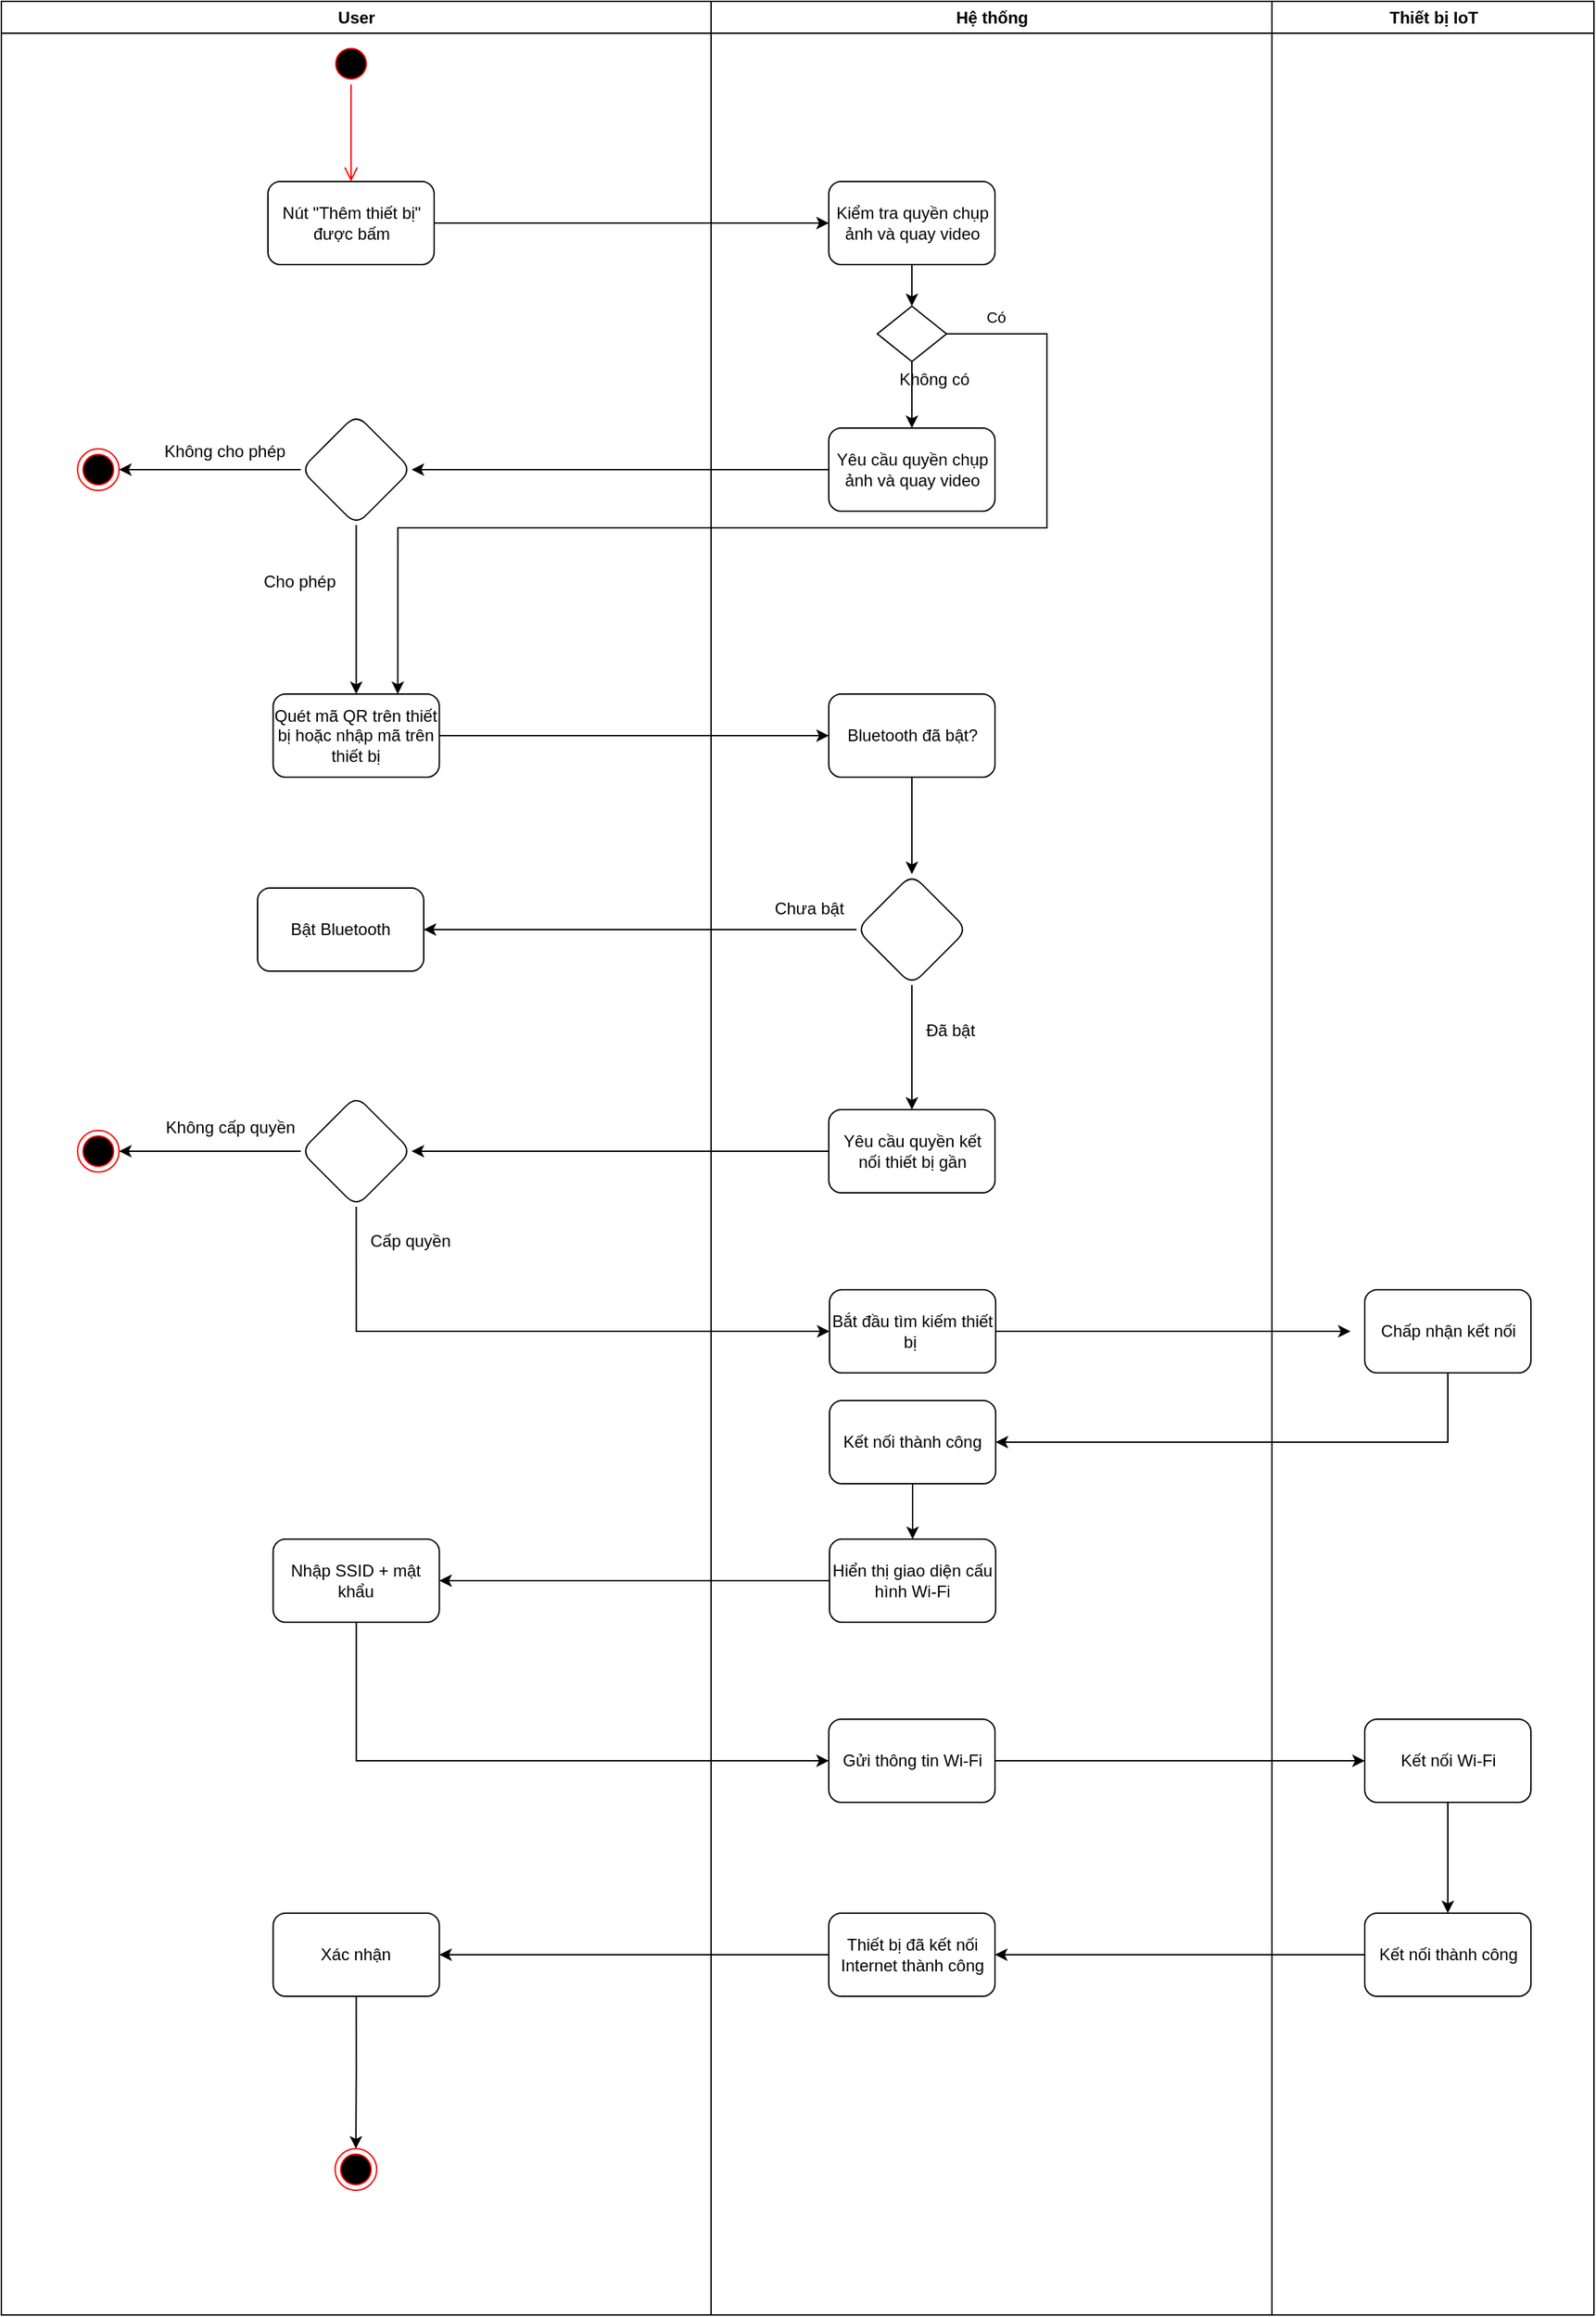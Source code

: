 <mxfile version="26.2.12">
  <diagram name="Trang-1" id="D4Qvfmtcilv9xH6Jxy6D">
    <mxGraphModel dx="1377" dy="1124" grid="1" gridSize="10" guides="1" tooltips="1" connect="1" arrows="1" fold="1" page="1" pageScale="1" pageWidth="827" pageHeight="1169" math="0" shadow="0">
      <root>
        <mxCell id="0" />
        <mxCell id="1" parent="0" />
        <mxCell id="G73VtsGW4LE3LaxtFKl6-1" value="User" style="swimlane;whiteSpace=wrap;html=1;" vertex="1" parent="1">
          <mxGeometry x="-105" y="150" width="512.5" height="1670" as="geometry">
            <mxRectangle x="200" y="150" width="70" height="30" as="alternateBounds" />
          </mxGeometry>
        </mxCell>
        <mxCell id="G73VtsGW4LE3LaxtFKl6-3" value="" style="ellipse;html=1;shape=startState;fillColor=#000000;strokeColor=#ff0000;" vertex="1" parent="G73VtsGW4LE3LaxtFKl6-1">
          <mxGeometry x="237.5" y="30" width="30" height="30" as="geometry" />
        </mxCell>
        <mxCell id="G73VtsGW4LE3LaxtFKl6-4" value="" style="html=1;verticalAlign=bottom;endArrow=open;endSize=8;strokeColor=#ff0000;rounded=0;entryX=0.5;entryY=0;entryDx=0;entryDy=0;" edge="1" source="G73VtsGW4LE3LaxtFKl6-3" parent="G73VtsGW4LE3LaxtFKl6-1" target="G73VtsGW4LE3LaxtFKl6-5">
          <mxGeometry relative="1" as="geometry">
            <mxPoint x="100" y="130" as="targetPoint" />
          </mxGeometry>
        </mxCell>
        <mxCell id="G73VtsGW4LE3LaxtFKl6-5" value="Nút &quot;Thêm thiết bị&quot; được bấm" style="rounded=1;whiteSpace=wrap;html=1;" vertex="1" parent="G73VtsGW4LE3LaxtFKl6-1">
          <mxGeometry x="192.5" y="130" width="120" height="60" as="geometry" />
        </mxCell>
        <mxCell id="G73VtsGW4LE3LaxtFKl6-21" value="" style="edgeStyle=orthogonalEdgeStyle;rounded=0;orthogonalLoop=1;jettySize=auto;html=1;" edge="1" parent="G73VtsGW4LE3LaxtFKl6-1" source="G73VtsGW4LE3LaxtFKl6-15" target="G73VtsGW4LE3LaxtFKl6-20">
          <mxGeometry relative="1" as="geometry" />
        </mxCell>
        <mxCell id="G73VtsGW4LE3LaxtFKl6-27" style="edgeStyle=orthogonalEdgeStyle;rounded=0;orthogonalLoop=1;jettySize=auto;html=1;exitX=0;exitY=0.5;exitDx=0;exitDy=0;entryX=1;entryY=0.5;entryDx=0;entryDy=0;" edge="1" parent="G73VtsGW4LE3LaxtFKl6-1" source="G73VtsGW4LE3LaxtFKl6-15" target="G73VtsGW4LE3LaxtFKl6-25">
          <mxGeometry relative="1" as="geometry" />
        </mxCell>
        <mxCell id="G73VtsGW4LE3LaxtFKl6-15" value="" style="rhombus;whiteSpace=wrap;html=1;rounded=1;" vertex="1" parent="G73VtsGW4LE3LaxtFKl6-1">
          <mxGeometry x="216.25" y="298" width="80" height="80" as="geometry" />
        </mxCell>
        <mxCell id="G73VtsGW4LE3LaxtFKl6-20" value="Quét mã QR trên thiết bị hoặc nhập mã trên thiết bị" style="whiteSpace=wrap;html=1;rounded=1;" vertex="1" parent="G73VtsGW4LE3LaxtFKl6-1">
          <mxGeometry x="196.25" y="500" width="120" height="60" as="geometry" />
        </mxCell>
        <mxCell id="G73VtsGW4LE3LaxtFKl6-25" value="" style="ellipse;html=1;shape=endState;fillColor=#000000;strokeColor=#ff0000;" vertex="1" parent="G73VtsGW4LE3LaxtFKl6-1">
          <mxGeometry x="55" y="323" width="30" height="30" as="geometry" />
        </mxCell>
        <mxCell id="G73VtsGW4LE3LaxtFKl6-22" value="Không cho phép" style="text;html=1;align=center;verticalAlign=middle;resizable=0;points=[];autosize=1;strokeColor=none;fillColor=none;" vertex="1" parent="G73VtsGW4LE3LaxtFKl6-1">
          <mxGeometry x="106.25" y="310" width="110" height="30" as="geometry" />
        </mxCell>
        <mxCell id="G73VtsGW4LE3LaxtFKl6-28" value="Cho phép" style="text;html=1;align=center;verticalAlign=middle;resizable=0;points=[];autosize=1;strokeColor=none;fillColor=none;" vertex="1" parent="G73VtsGW4LE3LaxtFKl6-1">
          <mxGeometry x="175" y="404" width="80" height="30" as="geometry" />
        </mxCell>
        <mxCell id="G73VtsGW4LE3LaxtFKl6-45" value="Bật Bluetooth" style="whiteSpace=wrap;html=1;rounded=1;" vertex="1" parent="G73VtsGW4LE3LaxtFKl6-1">
          <mxGeometry x="185" y="640" width="120" height="60" as="geometry" />
        </mxCell>
        <mxCell id="G73VtsGW4LE3LaxtFKl6-58" style="edgeStyle=orthogonalEdgeStyle;rounded=0;orthogonalLoop=1;jettySize=auto;html=1;exitX=0;exitY=0.5;exitDx=0;exitDy=0;entryX=1;entryY=0.5;entryDx=0;entryDy=0;" edge="1" parent="G73VtsGW4LE3LaxtFKl6-1" source="G73VtsGW4LE3LaxtFKl6-53" target="G73VtsGW4LE3LaxtFKl6-57">
          <mxGeometry relative="1" as="geometry" />
        </mxCell>
        <mxCell id="G73VtsGW4LE3LaxtFKl6-53" value="" style="rhombus;whiteSpace=wrap;html=1;rounded=1;" vertex="1" parent="G73VtsGW4LE3LaxtFKl6-1">
          <mxGeometry x="216.25" y="790" width="80" height="80" as="geometry" />
        </mxCell>
        <mxCell id="G73VtsGW4LE3LaxtFKl6-57" value="" style="ellipse;html=1;shape=endState;fillColor=#000000;strokeColor=#ff0000;" vertex="1" parent="G73VtsGW4LE3LaxtFKl6-1">
          <mxGeometry x="55" y="815" width="30" height="30" as="geometry" />
        </mxCell>
        <mxCell id="G73VtsGW4LE3LaxtFKl6-62" value="Cấp quyền" style="text;html=1;align=center;verticalAlign=middle;resizable=0;points=[];autosize=1;strokeColor=none;fillColor=none;" vertex="1" parent="G73VtsGW4LE3LaxtFKl6-1">
          <mxGeometry x="255" y="880" width="80" height="30" as="geometry" />
        </mxCell>
        <mxCell id="G73VtsGW4LE3LaxtFKl6-84" value="Nhập SSID + mật khẩu" style="whiteSpace=wrap;html=1;rounded=1;" vertex="1" parent="G73VtsGW4LE3LaxtFKl6-1">
          <mxGeometry x="196.25" y="1110" width="120" height="60" as="geometry" />
        </mxCell>
        <mxCell id="G73VtsGW4LE3LaxtFKl6-97" style="edgeStyle=orthogonalEdgeStyle;rounded=0;orthogonalLoop=1;jettySize=auto;html=1;exitX=0.5;exitY=1;exitDx=0;exitDy=0;entryX=0.5;entryY=0;entryDx=0;entryDy=0;" edge="1" parent="G73VtsGW4LE3LaxtFKl6-1" source="G73VtsGW4LE3LaxtFKl6-94" target="G73VtsGW4LE3LaxtFKl6-96">
          <mxGeometry relative="1" as="geometry" />
        </mxCell>
        <mxCell id="G73VtsGW4LE3LaxtFKl6-94" value="Xác nhận" style="whiteSpace=wrap;html=1;rounded=1;" vertex="1" parent="G73VtsGW4LE3LaxtFKl6-1">
          <mxGeometry x="196.25" y="1380" width="120" height="60" as="geometry" />
        </mxCell>
        <mxCell id="G73VtsGW4LE3LaxtFKl6-96" value="" style="ellipse;html=1;shape=endState;fillColor=#000000;strokeColor=#ff0000;" vertex="1" parent="G73VtsGW4LE3LaxtFKl6-1">
          <mxGeometry x="241" y="1550" width="30" height="30" as="geometry" />
        </mxCell>
        <mxCell id="G73VtsGW4LE3LaxtFKl6-2" value="Hệ thống" style="swimlane;whiteSpace=wrap;html=1;" vertex="1" parent="1">
          <mxGeometry x="407.5" y="150" width="405" height="1670" as="geometry" />
        </mxCell>
        <mxCell id="G73VtsGW4LE3LaxtFKl6-7" value="" style="rhombus;whiteSpace=wrap;html=1;" vertex="1" parent="G73VtsGW4LE3LaxtFKl6-2">
          <mxGeometry x="120" y="220" width="50" height="40" as="geometry" />
        </mxCell>
        <mxCell id="G73VtsGW4LE3LaxtFKl6-30" value="Bluetooth đã bật?" style="whiteSpace=wrap;html=1;rounded=1;" vertex="1" parent="G73VtsGW4LE3LaxtFKl6-2">
          <mxGeometry x="85" y="500" width="120" height="60" as="geometry" />
        </mxCell>
        <mxCell id="G73VtsGW4LE3LaxtFKl6-38" style="edgeStyle=orthogonalEdgeStyle;rounded=0;orthogonalLoop=1;jettySize=auto;html=1;exitX=0.5;exitY=1;exitDx=0;exitDy=0;entryX=0.5;entryY=0;entryDx=0;entryDy=0;" edge="1" parent="G73VtsGW4LE3LaxtFKl6-2" source="G73VtsGW4LE3LaxtFKl6-32" target="G73VtsGW4LE3LaxtFKl6-7">
          <mxGeometry relative="1" as="geometry" />
        </mxCell>
        <mxCell id="G73VtsGW4LE3LaxtFKl6-32" value="Kiểm tra quyền chụp ảnh và quay video" style="whiteSpace=wrap;html=1;rounded=1;" vertex="1" parent="G73VtsGW4LE3LaxtFKl6-2">
          <mxGeometry x="85" y="130" width="120" height="60" as="geometry" />
        </mxCell>
        <mxCell id="G73VtsGW4LE3LaxtFKl6-13" value="Yêu cầu quyền chụp ảnh và quay video" style="rounded=1;whiteSpace=wrap;html=1;" vertex="1" parent="G73VtsGW4LE3LaxtFKl6-2">
          <mxGeometry x="85" y="308" width="120" height="60" as="geometry" />
        </mxCell>
        <mxCell id="G73VtsGW4LE3LaxtFKl6-14" style="edgeStyle=orthogonalEdgeStyle;rounded=0;orthogonalLoop=1;jettySize=auto;html=1;exitX=0.5;exitY=1;exitDx=0;exitDy=0;entryX=0.5;entryY=0;entryDx=0;entryDy=0;" edge="1" parent="G73VtsGW4LE3LaxtFKl6-2" source="G73VtsGW4LE3LaxtFKl6-7" target="G73VtsGW4LE3LaxtFKl6-13">
          <mxGeometry relative="1" as="geometry" />
        </mxCell>
        <mxCell id="G73VtsGW4LE3LaxtFKl6-51" value="" style="edgeStyle=orthogonalEdgeStyle;rounded=0;orthogonalLoop=1;jettySize=auto;html=1;" edge="1" parent="G73VtsGW4LE3LaxtFKl6-2" source="G73VtsGW4LE3LaxtFKl6-43" target="G73VtsGW4LE3LaxtFKl6-50">
          <mxGeometry relative="1" as="geometry" />
        </mxCell>
        <mxCell id="G73VtsGW4LE3LaxtFKl6-43" value="" style="rhombus;whiteSpace=wrap;html=1;rounded=1;" vertex="1" parent="G73VtsGW4LE3LaxtFKl6-2">
          <mxGeometry x="105" y="630" width="80" height="80" as="geometry" />
        </mxCell>
        <mxCell id="G73VtsGW4LE3LaxtFKl6-44" value="" style="edgeStyle=orthogonalEdgeStyle;rounded=0;orthogonalLoop=1;jettySize=auto;html=1;" edge="1" parent="G73VtsGW4LE3LaxtFKl6-2" source="G73VtsGW4LE3LaxtFKl6-30" target="G73VtsGW4LE3LaxtFKl6-43">
          <mxGeometry relative="1" as="geometry">
            <Array as="points">
              <mxPoint x="152.5" y="670" />
            </Array>
          </mxGeometry>
        </mxCell>
        <mxCell id="G73VtsGW4LE3LaxtFKl6-47" value="Chưa bật" style="text;html=1;align=center;verticalAlign=middle;resizable=0;points=[];autosize=1;strokeColor=none;fillColor=none;" vertex="1" parent="G73VtsGW4LE3LaxtFKl6-2">
          <mxGeometry x="35" y="640" width="70" height="30" as="geometry" />
        </mxCell>
        <mxCell id="G73VtsGW4LE3LaxtFKl6-50" value="Yêu cầu quyền kết nối thiết bị gần" style="whiteSpace=wrap;html=1;rounded=1;" vertex="1" parent="G73VtsGW4LE3LaxtFKl6-2">
          <mxGeometry x="85" y="800" width="120" height="60" as="geometry" />
        </mxCell>
        <mxCell id="G73VtsGW4LE3LaxtFKl6-64" value="Bắt đầu tìm kiếm thiết bị&amp;nbsp;" style="rounded=1;whiteSpace=wrap;html=1;" vertex="1" parent="G73VtsGW4LE3LaxtFKl6-2">
          <mxGeometry x="85.5" y="930" width="120" height="60" as="geometry" />
        </mxCell>
        <mxCell id="G73VtsGW4LE3LaxtFKl6-66" value="Kết nối thành công" style="whiteSpace=wrap;html=1;rounded=1;" vertex="1" parent="G73VtsGW4LE3LaxtFKl6-2">
          <mxGeometry x="85.5" y="1010" width="120" height="60" as="geometry" />
        </mxCell>
        <mxCell id="G73VtsGW4LE3LaxtFKl6-82" value="Hiển thị giao diện cấu hình Wi-Fi" style="whiteSpace=wrap;html=1;rounded=1;" vertex="1" parent="G73VtsGW4LE3LaxtFKl6-2">
          <mxGeometry x="85.5" y="1110" width="120" height="60" as="geometry" />
        </mxCell>
        <mxCell id="G73VtsGW4LE3LaxtFKl6-83" value="" style="edgeStyle=orthogonalEdgeStyle;rounded=0;orthogonalLoop=1;jettySize=auto;html=1;" edge="1" parent="G73VtsGW4LE3LaxtFKl6-2" source="G73VtsGW4LE3LaxtFKl6-66" target="G73VtsGW4LE3LaxtFKl6-82">
          <mxGeometry relative="1" as="geometry" />
        </mxCell>
        <mxCell id="G73VtsGW4LE3LaxtFKl6-86" value="Gửi thông tin Wi-Fi" style="whiteSpace=wrap;html=1;rounded=1;" vertex="1" parent="G73VtsGW4LE3LaxtFKl6-2">
          <mxGeometry x="85" y="1240" width="120" height="60" as="geometry" />
        </mxCell>
        <mxCell id="G73VtsGW4LE3LaxtFKl6-92" value="Thiết bị đã kết nối Internet thành công" style="whiteSpace=wrap;html=1;rounded=1;" vertex="1" parent="G73VtsGW4LE3LaxtFKl6-2">
          <mxGeometry x="85" y="1380" width="120" height="60" as="geometry" />
        </mxCell>
        <mxCell id="G73VtsGW4LE3LaxtFKl6-16" value="" style="edgeStyle=orthogonalEdgeStyle;rounded=0;orthogonalLoop=1;jettySize=auto;html=1;" edge="1" parent="1" source="G73VtsGW4LE3LaxtFKl6-13" target="G73VtsGW4LE3LaxtFKl6-15">
          <mxGeometry relative="1" as="geometry" />
        </mxCell>
        <mxCell id="G73VtsGW4LE3LaxtFKl6-31" value="" style="edgeStyle=orthogonalEdgeStyle;rounded=0;orthogonalLoop=1;jettySize=auto;html=1;" edge="1" parent="1" source="G73VtsGW4LE3LaxtFKl6-20" target="G73VtsGW4LE3LaxtFKl6-30">
          <mxGeometry relative="1" as="geometry" />
        </mxCell>
        <mxCell id="G73VtsGW4LE3LaxtFKl6-33" value="" style="edgeStyle=orthogonalEdgeStyle;rounded=0;orthogonalLoop=1;jettySize=auto;html=1;" edge="1" parent="1" source="G73VtsGW4LE3LaxtFKl6-5" target="G73VtsGW4LE3LaxtFKl6-32">
          <mxGeometry relative="1" as="geometry" />
        </mxCell>
        <mxCell id="G73VtsGW4LE3LaxtFKl6-37" style="edgeStyle=orthogonalEdgeStyle;rounded=0;orthogonalLoop=1;jettySize=auto;html=1;exitX=1;exitY=0.5;exitDx=0;exitDy=0;entryX=0.75;entryY=0;entryDx=0;entryDy=0;" edge="1" parent="1" source="G73VtsGW4LE3LaxtFKl6-7" target="G73VtsGW4LE3LaxtFKl6-20">
          <mxGeometry relative="1" as="geometry">
            <Array as="points">
              <mxPoint x="650" y="390" />
              <mxPoint x="650" y="530" />
              <mxPoint x="181" y="530" />
            </Array>
          </mxGeometry>
        </mxCell>
        <mxCell id="G73VtsGW4LE3LaxtFKl6-42" value="Có" style="edgeLabel;html=1;align=center;verticalAlign=middle;resizable=0;points=[];" vertex="1" connectable="0" parent="G73VtsGW4LE3LaxtFKl6-37">
          <mxGeometry x="-0.926" y="12" relative="1" as="geometry">
            <mxPoint x="6" as="offset" />
          </mxGeometry>
        </mxCell>
        <mxCell id="G73VtsGW4LE3LaxtFKl6-40" value="Không có&amp;nbsp;" style="text;html=1;align=center;verticalAlign=middle;resizable=0;points=[];autosize=1;strokeColor=none;fillColor=none;" vertex="1" parent="1">
          <mxGeometry x="530" y="408" width="80" height="30" as="geometry" />
        </mxCell>
        <mxCell id="G73VtsGW4LE3LaxtFKl6-46" value="" style="edgeStyle=orthogonalEdgeStyle;rounded=0;orthogonalLoop=1;jettySize=auto;html=1;" edge="1" parent="1" source="G73VtsGW4LE3LaxtFKl6-43" target="G73VtsGW4LE3LaxtFKl6-45">
          <mxGeometry relative="1" as="geometry" />
        </mxCell>
        <mxCell id="G73VtsGW4LE3LaxtFKl6-52" value="Đã bật" style="text;html=1;align=center;verticalAlign=middle;resizable=0;points=[];autosize=1;strokeColor=none;fillColor=none;" vertex="1" parent="1">
          <mxGeometry x="550" y="878" width="60" height="30" as="geometry" />
        </mxCell>
        <mxCell id="G73VtsGW4LE3LaxtFKl6-54" value="" style="edgeStyle=orthogonalEdgeStyle;rounded=0;orthogonalLoop=1;jettySize=auto;html=1;" edge="1" parent="1" source="G73VtsGW4LE3LaxtFKl6-50" target="G73VtsGW4LE3LaxtFKl6-53">
          <mxGeometry relative="1" as="geometry" />
        </mxCell>
        <mxCell id="G73VtsGW4LE3LaxtFKl6-59" value="Không cấp quyền" style="text;html=1;align=center;verticalAlign=middle;resizable=0;points=[];autosize=1;strokeColor=none;fillColor=none;" vertex="1" parent="1">
          <mxGeometry y="948" width="120" height="30" as="geometry" />
        </mxCell>
        <mxCell id="G73VtsGW4LE3LaxtFKl6-65" style="edgeStyle=orthogonalEdgeStyle;rounded=0;orthogonalLoop=1;jettySize=auto;html=1;exitX=0.5;exitY=1;exitDx=0;exitDy=0;entryX=0;entryY=0.5;entryDx=0;entryDy=0;" edge="1" parent="1" source="G73VtsGW4LE3LaxtFKl6-53" target="G73VtsGW4LE3LaxtFKl6-64">
          <mxGeometry relative="1" as="geometry" />
        </mxCell>
        <mxCell id="G73VtsGW4LE3LaxtFKl6-77" value="Thiết bị IoT" style="swimlane;whiteSpace=wrap;html=1;" vertex="1" parent="1">
          <mxGeometry x="812.5" y="150" width="232.5" height="1670" as="geometry" />
        </mxCell>
        <mxCell id="G73VtsGW4LE3LaxtFKl6-80" value="Chấp nhận kết nối" style="rounded=1;whiteSpace=wrap;html=1;" vertex="1" parent="G73VtsGW4LE3LaxtFKl6-77">
          <mxGeometry x="67" y="930" width="120" height="60" as="geometry" />
        </mxCell>
        <mxCell id="G73VtsGW4LE3LaxtFKl6-91" value="" style="edgeStyle=orthogonalEdgeStyle;rounded=0;orthogonalLoop=1;jettySize=auto;html=1;" edge="1" parent="G73VtsGW4LE3LaxtFKl6-77" source="G73VtsGW4LE3LaxtFKl6-88" target="G73VtsGW4LE3LaxtFKl6-90">
          <mxGeometry relative="1" as="geometry" />
        </mxCell>
        <mxCell id="G73VtsGW4LE3LaxtFKl6-88" value="Kết nối Wi-Fi" style="whiteSpace=wrap;html=1;rounded=1;" vertex="1" parent="G73VtsGW4LE3LaxtFKl6-77">
          <mxGeometry x="67" y="1240" width="120" height="60" as="geometry" />
        </mxCell>
        <mxCell id="G73VtsGW4LE3LaxtFKl6-90" value="Kết nối thành công" style="whiteSpace=wrap;html=1;rounded=1;" vertex="1" parent="G73VtsGW4LE3LaxtFKl6-77">
          <mxGeometry x="67" y="1380" width="120" height="60" as="geometry" />
        </mxCell>
        <mxCell id="G73VtsGW4LE3LaxtFKl6-79" value="" style="edgeStyle=orthogonalEdgeStyle;rounded=0;orthogonalLoop=1;jettySize=auto;html=1;" edge="1" parent="1" source="G73VtsGW4LE3LaxtFKl6-64">
          <mxGeometry relative="1" as="geometry">
            <mxPoint x="869.25" y="1110" as="targetPoint" />
          </mxGeometry>
        </mxCell>
        <mxCell id="G73VtsGW4LE3LaxtFKl6-81" style="edgeStyle=orthogonalEdgeStyle;rounded=0;orthogonalLoop=1;jettySize=auto;html=1;exitX=0.5;exitY=1;exitDx=0;exitDy=0;entryX=1;entryY=0.5;entryDx=0;entryDy=0;" edge="1" parent="1" source="G73VtsGW4LE3LaxtFKl6-80" target="G73VtsGW4LE3LaxtFKl6-66">
          <mxGeometry relative="1" as="geometry" />
        </mxCell>
        <mxCell id="G73VtsGW4LE3LaxtFKl6-85" value="" style="edgeStyle=orthogonalEdgeStyle;rounded=0;orthogonalLoop=1;jettySize=auto;html=1;" edge="1" parent="1" source="G73VtsGW4LE3LaxtFKl6-82" target="G73VtsGW4LE3LaxtFKl6-84">
          <mxGeometry relative="1" as="geometry" />
        </mxCell>
        <mxCell id="G73VtsGW4LE3LaxtFKl6-87" value="" style="edgeStyle=orthogonalEdgeStyle;rounded=0;orthogonalLoop=1;jettySize=auto;html=1;" edge="1" parent="1" source="G73VtsGW4LE3LaxtFKl6-84" target="G73VtsGW4LE3LaxtFKl6-86">
          <mxGeometry relative="1" as="geometry">
            <Array as="points">
              <mxPoint x="151" y="1420" />
            </Array>
          </mxGeometry>
        </mxCell>
        <mxCell id="G73VtsGW4LE3LaxtFKl6-89" value="" style="edgeStyle=orthogonalEdgeStyle;rounded=0;orthogonalLoop=1;jettySize=auto;html=1;" edge="1" parent="1" source="G73VtsGW4LE3LaxtFKl6-86" target="G73VtsGW4LE3LaxtFKl6-88">
          <mxGeometry relative="1" as="geometry" />
        </mxCell>
        <mxCell id="G73VtsGW4LE3LaxtFKl6-93" value="" style="edgeStyle=orthogonalEdgeStyle;rounded=0;orthogonalLoop=1;jettySize=auto;html=1;" edge="1" parent="1" source="G73VtsGW4LE3LaxtFKl6-90" target="G73VtsGW4LE3LaxtFKl6-92">
          <mxGeometry relative="1" as="geometry" />
        </mxCell>
        <mxCell id="G73VtsGW4LE3LaxtFKl6-95" value="" style="edgeStyle=orthogonalEdgeStyle;rounded=0;orthogonalLoop=1;jettySize=auto;html=1;" edge="1" parent="1" source="G73VtsGW4LE3LaxtFKl6-92" target="G73VtsGW4LE3LaxtFKl6-94">
          <mxGeometry relative="1" as="geometry" />
        </mxCell>
      </root>
    </mxGraphModel>
  </diagram>
</mxfile>
